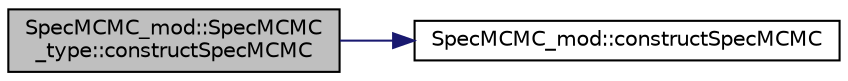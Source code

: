 digraph "SpecMCMC_mod::SpecMCMC_type::constructSpecMCMC"
{
 // LATEX_PDF_SIZE
  edge [fontname="Helvetica",fontsize="10",labelfontname="Helvetica",labelfontsize="10"];
  node [fontname="Helvetica",fontsize="10",shape=record];
  rankdir="LR";
  Node1 [label="SpecMCMC_mod::SpecMCMC\l_type::constructSpecMCMC",height=0.2,width=0.4,color="black", fillcolor="grey75", style="filled", fontcolor="black",tooltip=" "];
  Node1 -> Node2 [color="midnightblue",fontsize="10",style="solid",fontname="Helvetica"];
  Node2 [label="SpecMCMC_mod::constructSpecMCMC",height=0.2,width=0.4,color="black", fillcolor="white", style="filled",URL="$namespaceSpecMCMC__mod.html#a359f4b47efee37feeb30233c7068aa9d",tooltip=" "];
}
